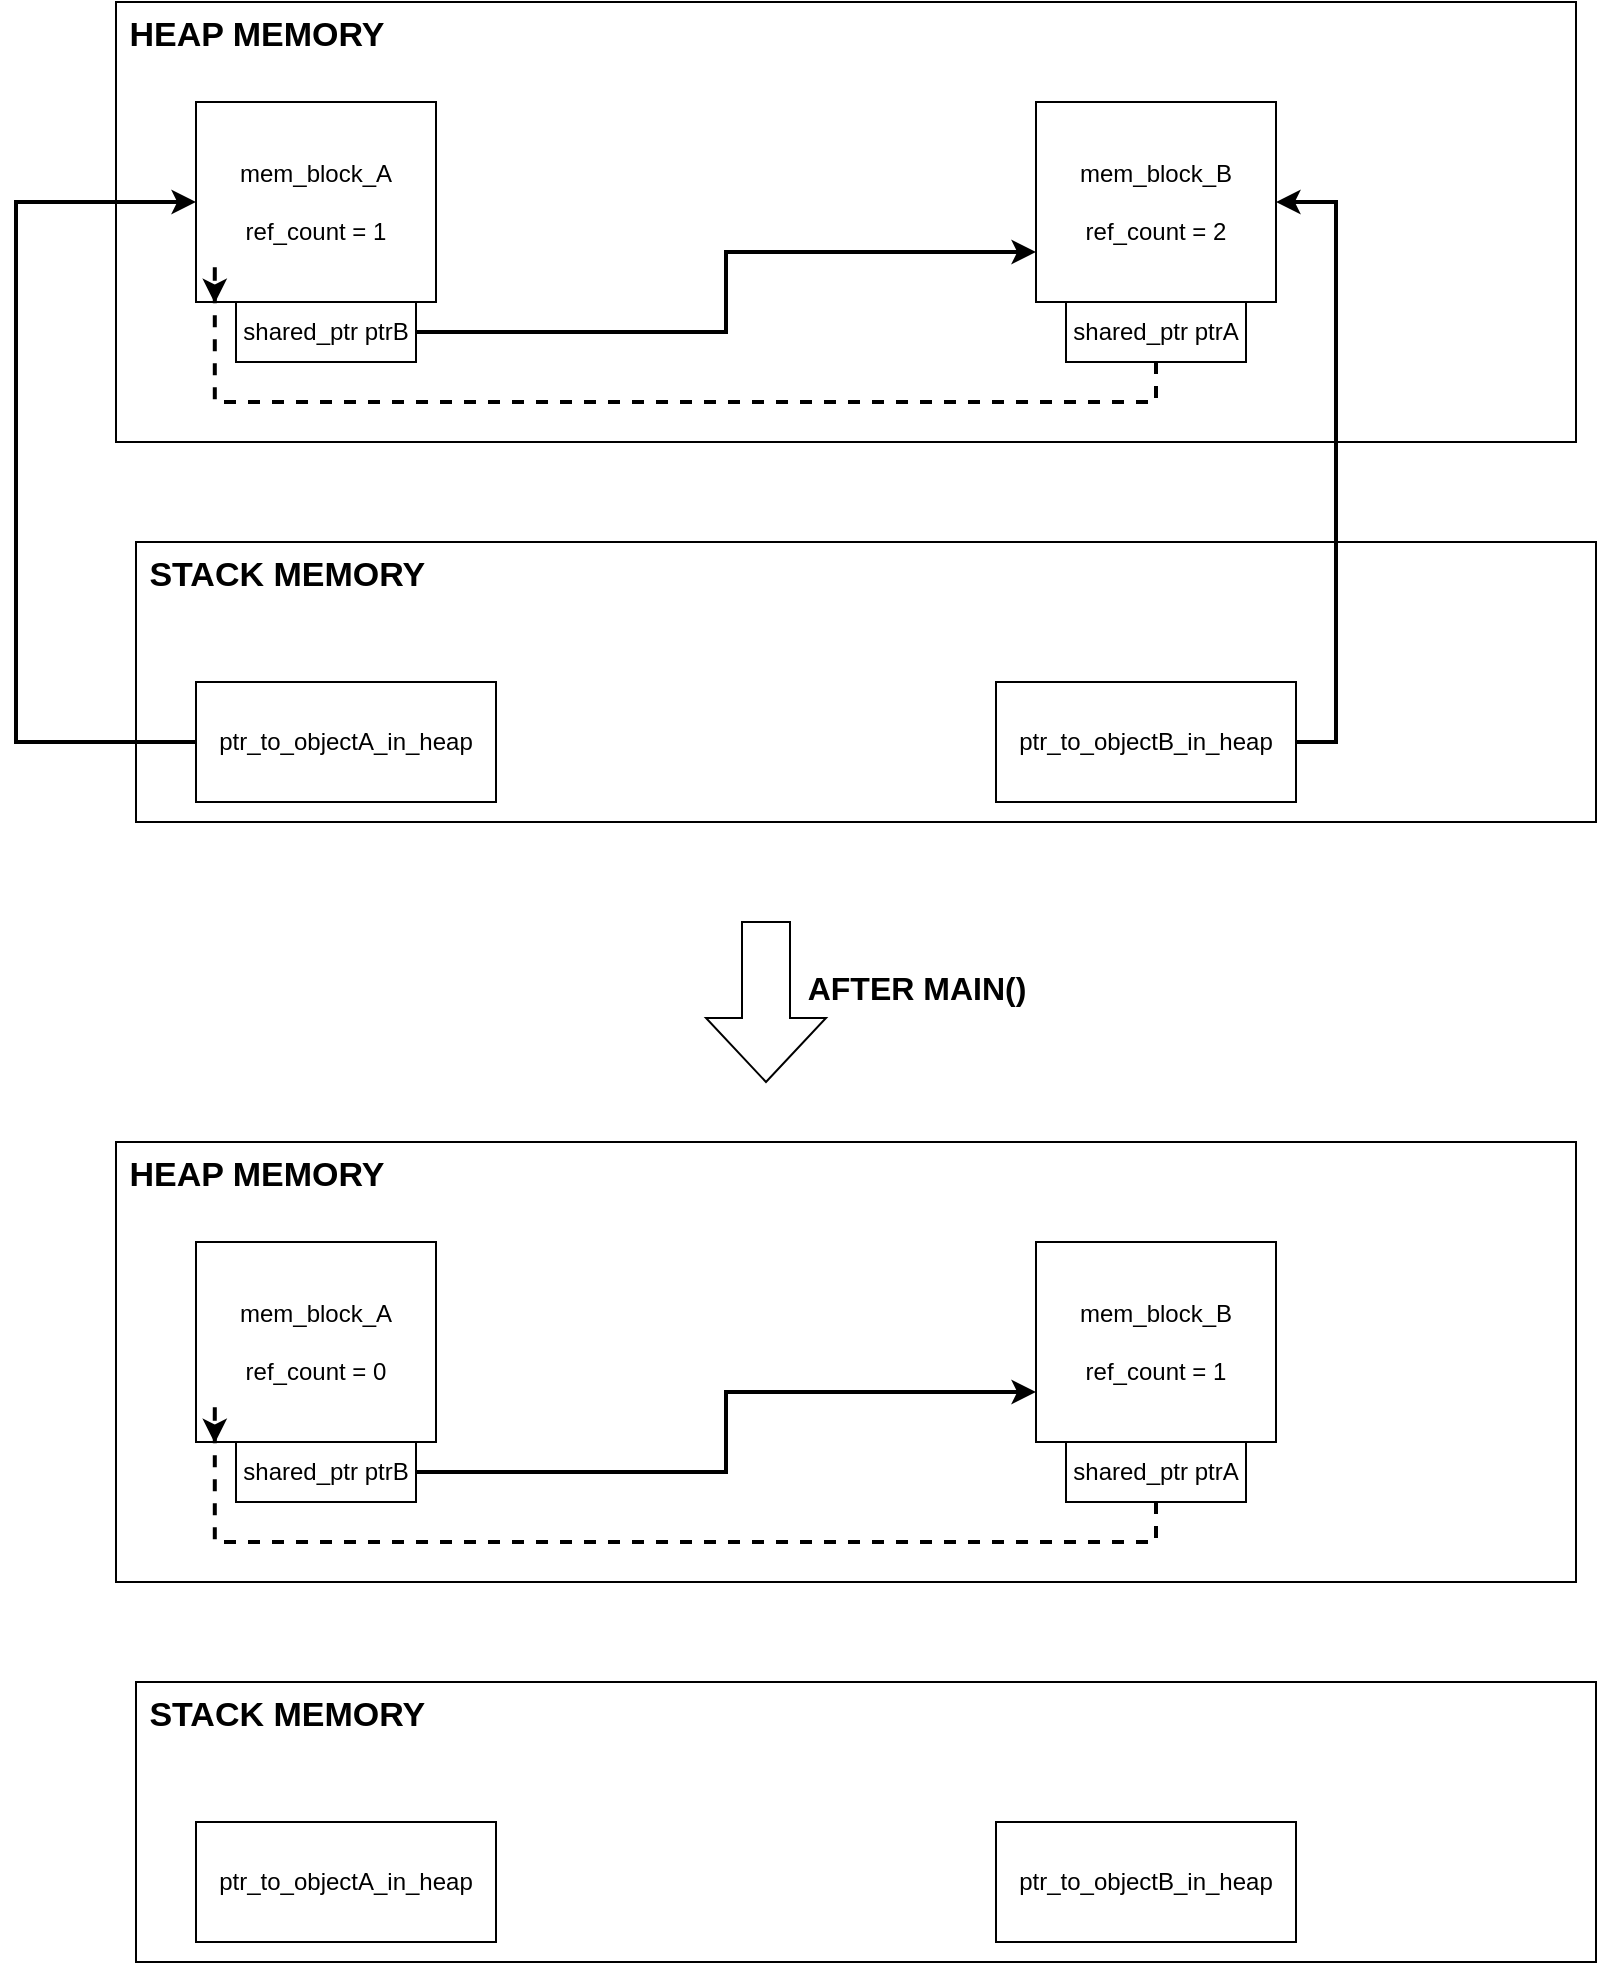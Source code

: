 <mxfile version="28.2.5">
  <diagram name="Page-1" id="6o2nZN8N2BC7FZblgDzo">
    <mxGraphModel dx="1032" dy="615" grid="1" gridSize="10" guides="1" tooltips="1" connect="1" arrows="1" fold="1" page="1" pageScale="1" pageWidth="850" pageHeight="1100" math="0" shadow="0">
      <root>
        <mxCell id="0" />
        <mxCell id="1" parent="0" />
        <mxCell id="NM9Ohv6e_FCD_xG3IsBa-4" value="&lt;font style=&quot;font-size: 17px;&quot;&gt;&lt;b&gt;&amp;nbsp;STACK MEMORY&lt;/b&gt;&lt;/font&gt;" style="rounded=0;whiteSpace=wrap;html=1;align=left;verticalAlign=top;" parent="1" vertex="1">
          <mxGeometry x="110" y="320" width="730" height="140" as="geometry" />
        </mxCell>
        <mxCell id="NM9Ohv6e_FCD_xG3IsBa-3" value="&lt;font style=&quot;font-size: 17px;&quot;&gt;&lt;b&gt;&amp;nbsp;HEAP MEMORY&lt;/b&gt;&lt;/font&gt;" style="rounded=0;whiteSpace=wrap;html=1;align=left;verticalAlign=top;" parent="1" vertex="1">
          <mxGeometry x="100" y="50" width="730" height="220" as="geometry" />
        </mxCell>
        <mxCell id="qeIcOJ5nT1hnokHK7IgU-10" style="edgeStyle=orthogonalEdgeStyle;rounded=0;orthogonalLoop=1;jettySize=auto;html=1;exitX=0;exitY=0.5;exitDx=0;exitDy=0;entryX=0;entryY=0.5;entryDx=0;entryDy=0;strokeWidth=2;" parent="1" source="NM9Ohv6e_FCD_xG3IsBa-2" target="NM9Ohv6e_FCD_xG3IsBa-6" edge="1">
          <mxGeometry relative="1" as="geometry">
            <Array as="points">
              <mxPoint x="50" y="420" />
              <mxPoint x="50" y="150" />
            </Array>
          </mxGeometry>
        </mxCell>
        <mxCell id="NM9Ohv6e_FCD_xG3IsBa-2" value="ptr_to_objectA_in_heap" style="rounded=0;whiteSpace=wrap;html=1;" parent="1" vertex="1">
          <mxGeometry x="140" y="390" width="150" height="60" as="geometry" />
        </mxCell>
        <mxCell id="NM9Ohv6e_FCD_xG3IsBa-6" value="mem_block_A&lt;div&gt;&lt;br&gt;&lt;/div&gt;&lt;div&gt;ref_count = 1&lt;/div&gt;" style="rounded=0;whiteSpace=wrap;html=1;" parent="1" vertex="1">
          <mxGeometry x="140" y="100" width="120" height="100" as="geometry" />
        </mxCell>
        <mxCell id="NM9Ohv6e_FCD_xG3IsBa-8" value="mem_block_B&lt;div&gt;&lt;br&gt;&lt;/div&gt;&lt;div&gt;ref_count = 2&lt;/div&gt;" style="rounded=0;whiteSpace=wrap;html=1;" parent="1" vertex="1">
          <mxGeometry x="560" y="100" width="120" height="100" as="geometry" />
        </mxCell>
        <mxCell id="qeIcOJ5nT1hnokHK7IgU-11" style="edgeStyle=orthogonalEdgeStyle;rounded=0;orthogonalLoop=1;jettySize=auto;html=1;exitX=1;exitY=0.5;exitDx=0;exitDy=0;entryX=1;entryY=0.5;entryDx=0;entryDy=0;strokeWidth=2;" parent="1" source="NM9Ohv6e_FCD_xG3IsBa-9" target="NM9Ohv6e_FCD_xG3IsBa-8" edge="1">
          <mxGeometry relative="1" as="geometry" />
        </mxCell>
        <mxCell id="NM9Ohv6e_FCD_xG3IsBa-9" value="ptr_to_objectB_in_heap" style="rounded=0;whiteSpace=wrap;html=1;" parent="1" vertex="1">
          <mxGeometry x="540" y="390" width="150" height="60" as="geometry" />
        </mxCell>
        <mxCell id="qeIcOJ5nT1hnokHK7IgU-3" style="edgeStyle=orthogonalEdgeStyle;rounded=0;orthogonalLoop=1;jettySize=auto;html=1;exitX=1;exitY=0.5;exitDx=0;exitDy=0;entryX=0;entryY=0.75;entryDx=0;entryDy=0;strokeWidth=2;" parent="1" source="qeIcOJ5nT1hnokHK7IgU-1" target="NM9Ohv6e_FCD_xG3IsBa-8" edge="1">
          <mxGeometry relative="1" as="geometry" />
        </mxCell>
        <mxCell id="qeIcOJ5nT1hnokHK7IgU-1" value="shared_ptr ptrB" style="rounded=0;whiteSpace=wrap;html=1;" parent="1" vertex="1">
          <mxGeometry x="160" y="200" width="90" height="30" as="geometry" />
        </mxCell>
        <mxCell id="qeIcOJ5nT1hnokHK7IgU-2" value="shared_ptr ptrA" style="rounded=0;whiteSpace=wrap;html=1;" parent="1" vertex="1">
          <mxGeometry x="575" y="200" width="90" height="30" as="geometry" />
        </mxCell>
        <mxCell id="qeIcOJ5nT1hnokHK7IgU-6" style="edgeStyle=orthogonalEdgeStyle;rounded=0;orthogonalLoop=1;jettySize=auto;html=1;exitX=0.5;exitY=1;exitDx=0;exitDy=0;entryX=0.078;entryY=1.006;entryDx=0;entryDy=0;entryPerimeter=0;strokeWidth=2;dashed=1;" parent="1" source="qeIcOJ5nT1hnokHK7IgU-2" target="NM9Ohv6e_FCD_xG3IsBa-6" edge="1">
          <mxGeometry relative="1" as="geometry" />
        </mxCell>
        <mxCell id="qeIcOJ5nT1hnokHK7IgU-13" value="" style="shape=singleArrow;whiteSpace=wrap;html=1;arrowWidth=0.4;arrowSize=0.4;align=left;verticalAlign=top;rounded=0;rotation=90;" parent="1" vertex="1">
          <mxGeometry x="385" y="520" width="80" height="60" as="geometry" />
        </mxCell>
        <mxCell id="qeIcOJ5nT1hnokHK7IgU-15" value="&lt;font style=&quot;font-size: 17px;&quot;&gt;&lt;b&gt;&amp;nbsp;STACK MEMORY&lt;/b&gt;&lt;/font&gt;" style="rounded=0;whiteSpace=wrap;html=1;align=left;verticalAlign=top;" parent="1" vertex="1">
          <mxGeometry x="110" y="890" width="730" height="140" as="geometry" />
        </mxCell>
        <mxCell id="qeIcOJ5nT1hnokHK7IgU-16" value="&lt;font style=&quot;font-size: 17px;&quot;&gt;&lt;b&gt;&amp;nbsp;HEAP MEMORY&lt;/b&gt;&lt;/font&gt;" style="rounded=0;whiteSpace=wrap;html=1;align=left;verticalAlign=top;" parent="1" vertex="1">
          <mxGeometry x="100" y="620" width="730" height="220" as="geometry" />
        </mxCell>
        <mxCell id="qeIcOJ5nT1hnokHK7IgU-18" value="ptr_to_objectA_in_heap" style="rounded=0;whiteSpace=wrap;html=1;" parent="1" vertex="1">
          <mxGeometry x="140" y="960" width="150" height="60" as="geometry" />
        </mxCell>
        <mxCell id="qeIcOJ5nT1hnokHK7IgU-19" value="mem_block_A&lt;div&gt;&lt;br&gt;&lt;/div&gt;&lt;div&gt;&lt;font style=&quot;color: rgb(0, 0, 0);&quot;&gt;ref_count = 0&lt;/font&gt;&lt;/div&gt;" style="rounded=0;whiteSpace=wrap;html=1;" parent="1" vertex="1">
          <mxGeometry x="140" y="670" width="120" height="100" as="geometry" />
        </mxCell>
        <mxCell id="qeIcOJ5nT1hnokHK7IgU-20" value="mem_block_B&lt;div&gt;&lt;br&gt;&lt;/div&gt;&lt;div&gt;&lt;font style=&quot;color: rgb(0, 0, 0);&quot;&gt;ref_count = 1&lt;/font&gt;&lt;/div&gt;" style="rounded=0;whiteSpace=wrap;html=1;" parent="1" vertex="1">
          <mxGeometry x="560" y="670" width="120" height="100" as="geometry" />
        </mxCell>
        <mxCell id="qeIcOJ5nT1hnokHK7IgU-22" value="ptr_to_objectB_in_heap" style="rounded=0;whiteSpace=wrap;html=1;" parent="1" vertex="1">
          <mxGeometry x="540" y="960" width="150" height="60" as="geometry" />
        </mxCell>
        <mxCell id="qeIcOJ5nT1hnokHK7IgU-23" style="edgeStyle=orthogonalEdgeStyle;rounded=0;orthogonalLoop=1;jettySize=auto;html=1;exitX=1;exitY=0.5;exitDx=0;exitDy=0;entryX=0;entryY=0.75;entryDx=0;entryDy=0;strokeWidth=2;strokeColor=light-dark(#000000,#EDEDED);" parent="1" source="qeIcOJ5nT1hnokHK7IgU-24" target="qeIcOJ5nT1hnokHK7IgU-20" edge="1">
          <mxGeometry relative="1" as="geometry" />
        </mxCell>
        <mxCell id="qeIcOJ5nT1hnokHK7IgU-24" value="shared_ptr ptrB" style="rounded=0;whiteSpace=wrap;html=1;" parent="1" vertex="1">
          <mxGeometry x="160" y="770" width="90" height="30" as="geometry" />
        </mxCell>
        <mxCell id="qeIcOJ5nT1hnokHK7IgU-25" value="shared_ptr ptrA" style="rounded=0;whiteSpace=wrap;html=1;" parent="1" vertex="1">
          <mxGeometry x="575" y="770" width="90" height="30" as="geometry" />
        </mxCell>
        <mxCell id="qeIcOJ5nT1hnokHK7IgU-26" style="edgeStyle=orthogonalEdgeStyle;rounded=0;orthogonalLoop=1;jettySize=auto;html=1;exitX=0.5;exitY=1;exitDx=0;exitDy=0;entryX=0.078;entryY=1.006;entryDx=0;entryDy=0;entryPerimeter=0;strokeWidth=2;strokeColor=light-dark(#000000,#EDEDED);dashed=1;" parent="1" source="qeIcOJ5nT1hnokHK7IgU-25" target="qeIcOJ5nT1hnokHK7IgU-19" edge="1">
          <mxGeometry relative="1" as="geometry" />
        </mxCell>
        <mxCell id="qeIcOJ5nT1hnokHK7IgU-27" value="AFTER MAIN()" style="text;html=1;align=center;verticalAlign=middle;resizable=0;points=[];autosize=1;strokeColor=none;fillColor=none;strokeWidth=1;fontSize=16;fontStyle=1" parent="1" vertex="1">
          <mxGeometry x="435" y="528" width="130" height="30" as="geometry" />
        </mxCell>
      </root>
    </mxGraphModel>
  </diagram>
</mxfile>
